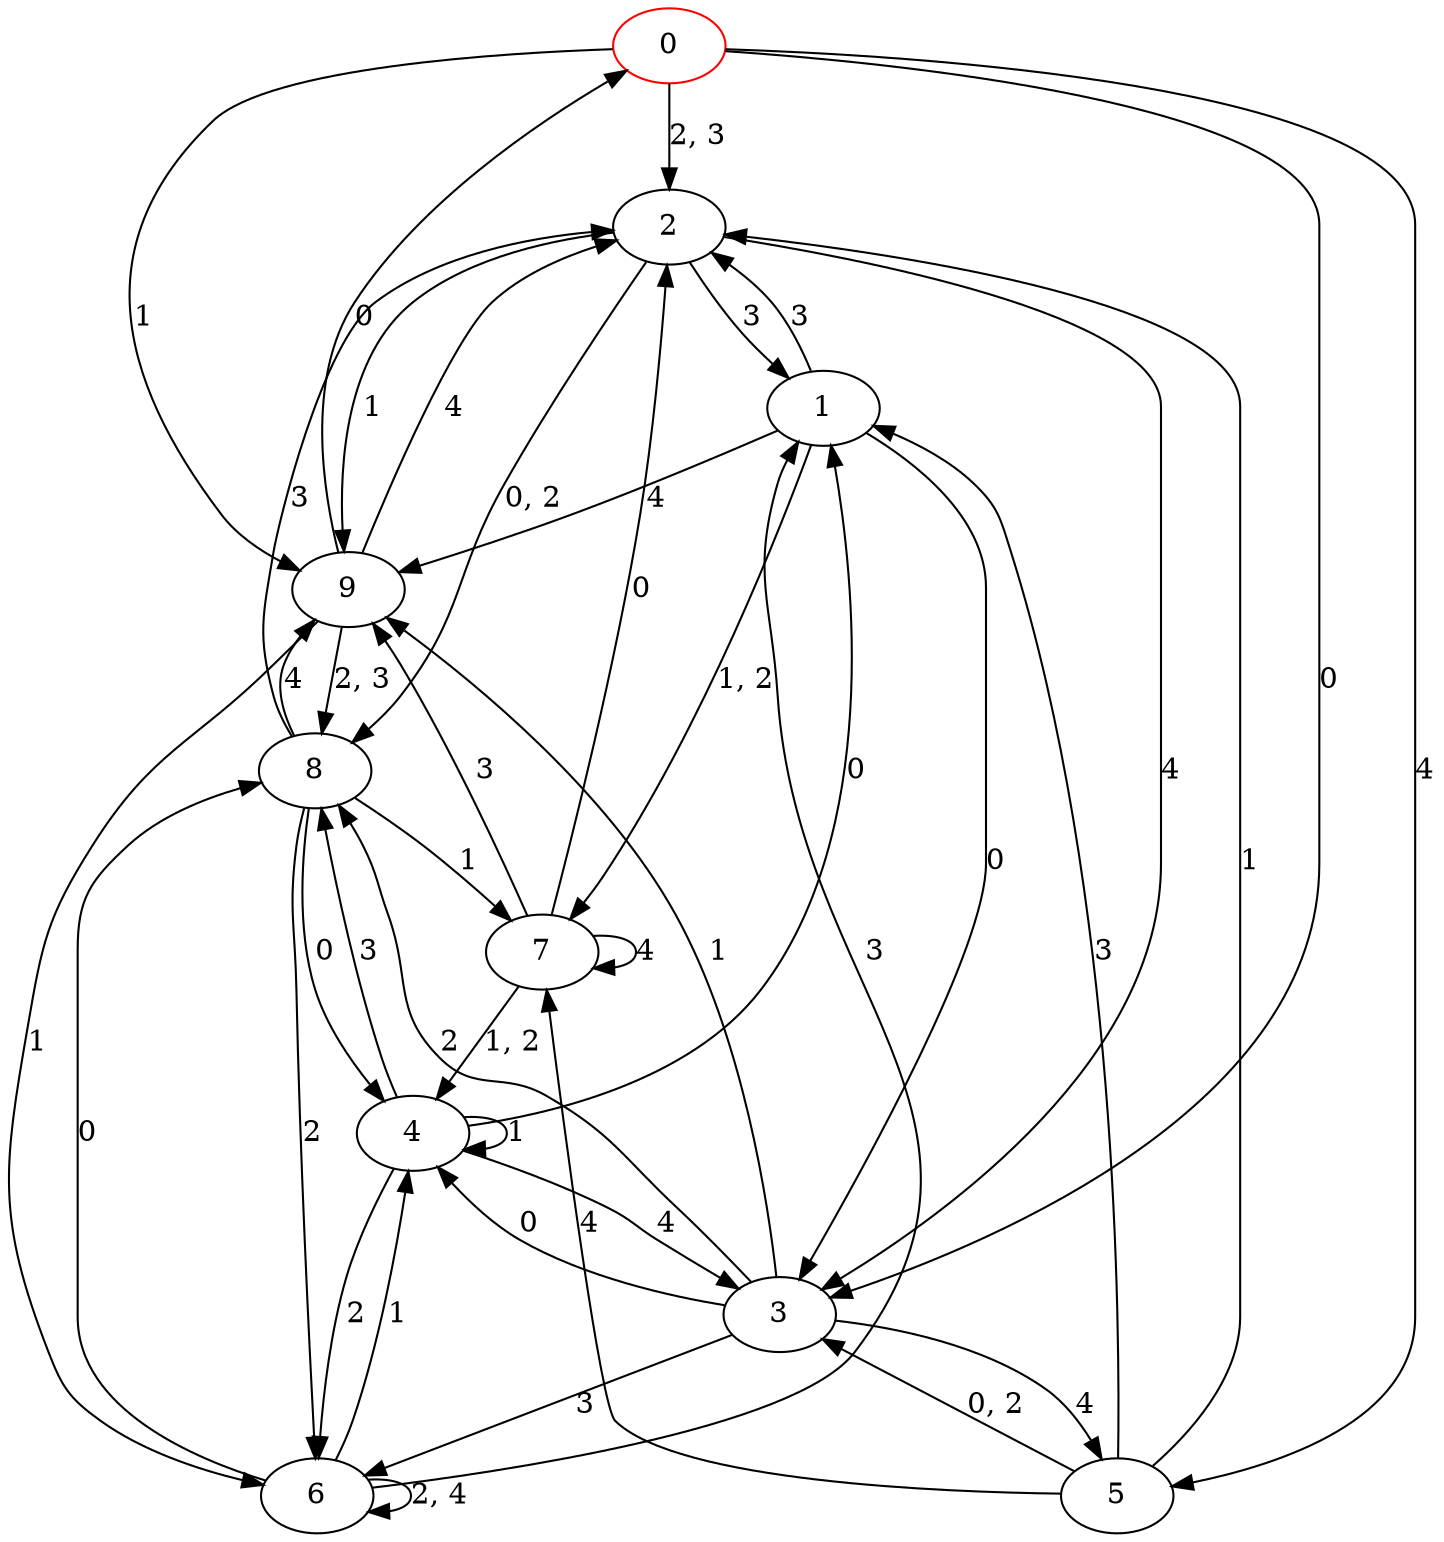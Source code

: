 digraph g {
0 [label= "0"] [color="red"];
1 [label= "1"];
2 [label= "2"];
3 [label= "3"];
4 [label= "4"];
5 [label= "5"];
6 [label= "6"];
7 [label= "7"];
8 [label= "8"];
9 [label= "9"];
0 -> 3[label= "0"];
0 -> 9[label= "1"];
0 -> 5[label= "4"];
1 -> 3[label= "0"];
1 -> 2[label= "3"];
1 -> 9[label= "4"];
2 -> 9[label= "1"];
2 -> 1[label= "3"];
2 -> 3[label= "4"];
3 -> 4[label= "0"];
3 -> 9[label= "1"];
3 -> 8[label= "2"];
3 -> 6[label= "3"];
3 -> 5[label= "4"];
4 -> 1[label= "0"];
4 -> 4[label= "1"];
4 -> 6[label= "2"];
4 -> 8[label= "3"];
4 -> 3[label= "4"];
5 -> 2[label= "1"];
5 -> 1[label= "3"];
5 -> 7[label= "4"];
6 -> 8[label= "0"];
6 -> 4[label= "1"];
6 -> 1[label= "3"];
7 -> 2[label= "0"];
7 -> 9[label= "3"];
7 -> 7[label= "4"];
8 -> 4[label= "0"];
8 -> 7[label= "1"];
8 -> 6[label= "2"];
8 -> 2[label= "3"];
8 -> 9[label= "4"];
9 -> 0[label= "0"];
9 -> 6[label= "1"];
9 -> 2[label= "4"];
0 -> 2[label= "2, 3"];
1 -> 7[label= "1, 2"];
2 -> 8[label= "0, 2"];
5 -> 3[label= "0, 2"];
6 -> 6[label= "2, 4"];
7 -> 4[label= "1, 2"];
9 -> 8[label= "2, 3"];
}

